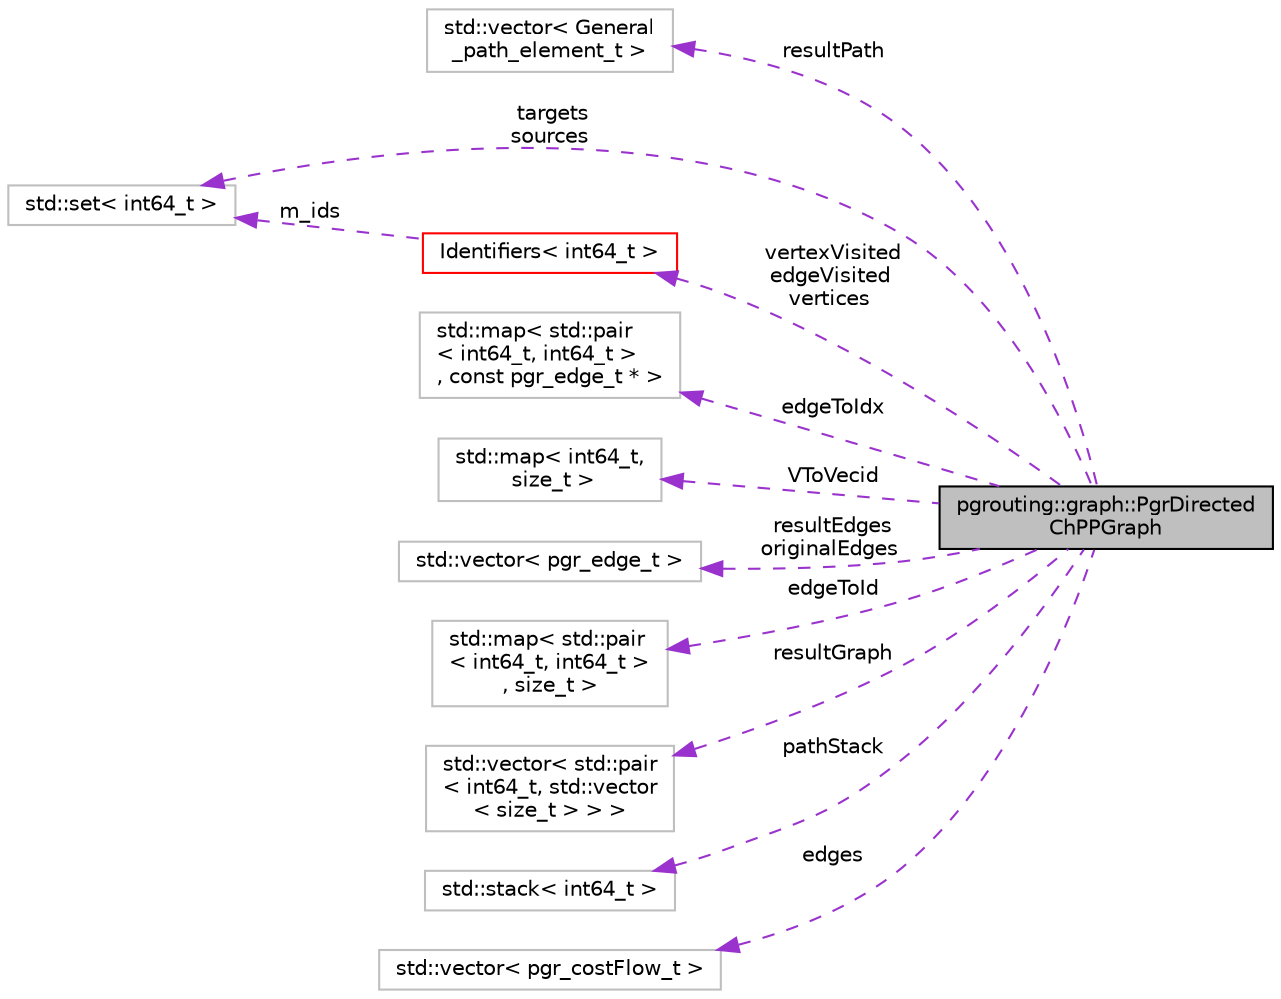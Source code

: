 digraph "pgrouting::graph::PgrDirectedChPPGraph"
{
 // LATEX_PDF_SIZE
  edge [fontname="Helvetica",fontsize="10",labelfontname="Helvetica",labelfontsize="10"];
  node [fontname="Helvetica",fontsize="10",shape=record];
  rankdir="LR";
  Node1 [label="pgrouting::graph::PgrDirected\lChPPGraph",height=0.2,width=0.4,color="black", fillcolor="grey75", style="filled", fontcolor="black",tooltip=" "];
  Node2 -> Node1 [dir="back",color="darkorchid3",fontsize="10",style="dashed",label=" resultPath" ,fontname="Helvetica"];
  Node2 [label="std::vector\< General\l_path_element_t \>",height=0.2,width=0.4,color="grey75", fillcolor="white", style="filled",tooltip=" "];
  Node6 -> Node1 [dir="back",color="darkorchid3",fontsize="10",style="dashed",label=" targets\nsources" ,fontname="Helvetica"];
  Node6 [label="std::set\< int64_t \>",height=0.2,width=0.4,color="grey75", fillcolor="white", style="filled",tooltip=" "];
  Node9 -> Node1 [dir="back",color="darkorchid3",fontsize="10",style="dashed",label=" edgeToIdx" ,fontname="Helvetica"];
  Node9 [label="std::map\< std::pair\l\< int64_t, int64_t \>\l, const pgr_edge_t * \>",height=0.2,width=0.4,color="grey75", fillcolor="white", style="filled",tooltip=" "];
  Node12 -> Node1 [dir="back",color="darkorchid3",fontsize="10",style="dashed",label=" vertexVisited\nedgeVisited\nvertices" ,fontname="Helvetica"];
  Node12 [label="Identifiers\< int64_t \>",height=0.2,width=0.4,color="red", fillcolor="white", style="filled",URL="$classIdentifiers.html",tooltip=" "];
  Node6 -> Node12 [dir="back",color="darkorchid3",fontsize="10",style="dashed",label=" m_ids" ,fontname="Helvetica"];
  Node15 -> Node1 [dir="back",color="darkorchid3",fontsize="10",style="dashed",label=" VToVecid" ,fontname="Helvetica"];
  Node15 [label="std::map\< int64_t,\l size_t \>",height=0.2,width=0.4,color="grey75", fillcolor="white", style="filled",tooltip=" "];
  Node16 -> Node1 [dir="back",color="darkorchid3",fontsize="10",style="dashed",label=" resultEdges\noriginalEdges" ,fontname="Helvetica"];
  Node16 [label="std::vector\< pgr_edge_t \>",height=0.2,width=0.4,color="grey75", fillcolor="white", style="filled",tooltip=" "];
  Node17 -> Node1 [dir="back",color="darkorchid3",fontsize="10",style="dashed",label=" edgeToId" ,fontname="Helvetica"];
  Node17 [label="std::map\< std::pair\l\< int64_t, int64_t \>\l, size_t \>",height=0.2,width=0.4,color="grey75", fillcolor="white", style="filled",tooltip=" "];
  Node18 -> Node1 [dir="back",color="darkorchid3",fontsize="10",style="dashed",label=" resultGraph" ,fontname="Helvetica"];
  Node18 [label="std::vector\< std::pair\l\< int64_t, std::vector\l\< size_t \> \> \>",height=0.2,width=0.4,color="grey75", fillcolor="white", style="filled",tooltip=" "];
  Node19 -> Node1 [dir="back",color="darkorchid3",fontsize="10",style="dashed",label=" pathStack" ,fontname="Helvetica"];
  Node19 [label="std::stack\< int64_t \>",height=0.2,width=0.4,color="grey75", fillcolor="white", style="filled",tooltip=" "];
  Node21 -> Node1 [dir="back",color="darkorchid3",fontsize="10",style="dashed",label=" edges" ,fontname="Helvetica"];
  Node21 [label="std::vector\< pgr_costFlow_t \>",height=0.2,width=0.4,color="grey75", fillcolor="white", style="filled",tooltip=" "];
}
